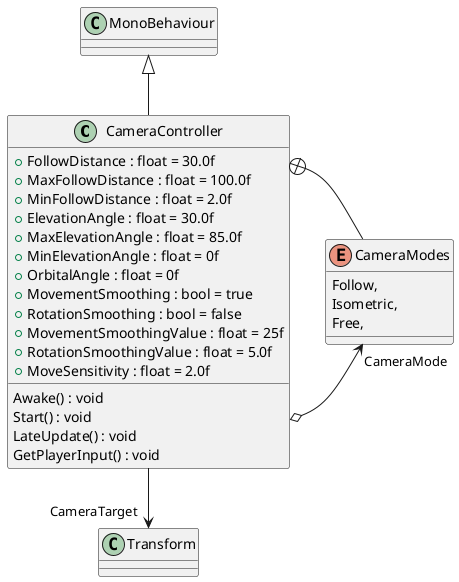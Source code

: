 @startuml
class CameraController {
    + FollowDistance : float = 30.0f
    + MaxFollowDistance : float = 100.0f
    + MinFollowDistance : float = 2.0f
    + ElevationAngle : float = 30.0f
    + MaxElevationAngle : float = 85.0f
    + MinElevationAngle : float = 0f
    + OrbitalAngle : float = 0f
    + MovementSmoothing : bool = true
    + RotationSmoothing : bool = false
    + MovementSmoothingValue : float = 25f
    + RotationSmoothingValue : float = 5.0f
    + MoveSensitivity : float = 2.0f
    Awake() : void
    Start() : void
    LateUpdate() : void
    GetPlayerInput() : void
}
enum CameraModes {
    Follow,
    Isometric,
    Free,
}
MonoBehaviour <|-- CameraController
CameraController --> "CameraTarget" Transform
CameraController o-> "CameraMode" CameraModes
CameraController +-- CameraModes
@enduml
